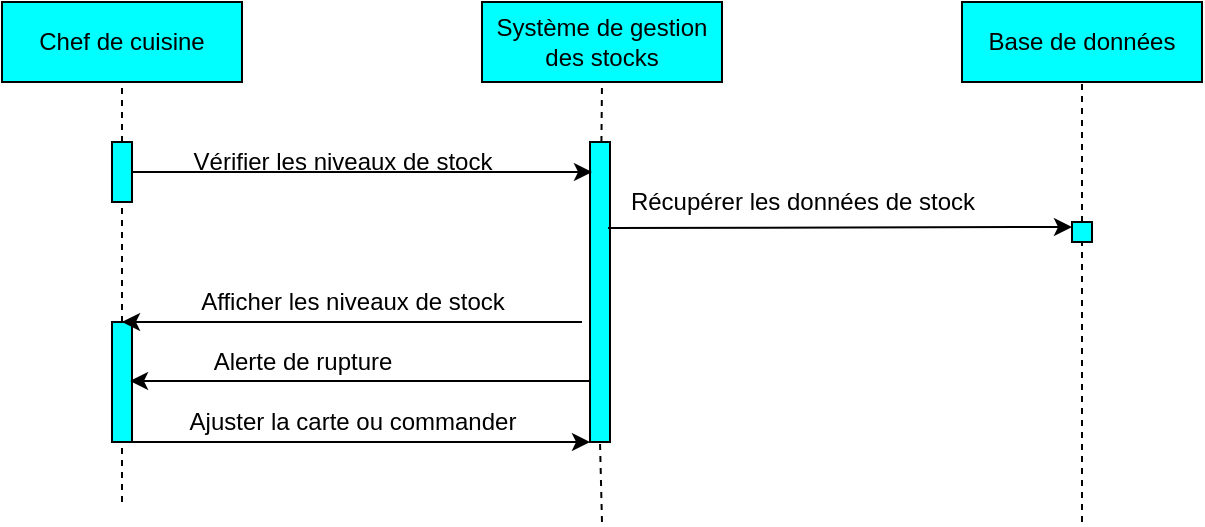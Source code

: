 <mxfile version="13.9.9" type="device" pages="3"><diagram id="nbE9MX5UeNNPaMX9Ueea" name="Gestion de stock"><mxGraphModel dx="1108" dy="502" grid="1" gridSize="10" guides="1" tooltips="1" connect="1" arrows="1" fold="1" page="1" pageScale="1" pageWidth="827" pageHeight="1169" math="0" shadow="0"><root><mxCell id="0"/><mxCell id="1" parent="0"/><mxCell id="9BgTZDb_sT08ReVsSSLf-1" value="Chef de cuisine" style="rounded=0;whiteSpace=wrap;html=1;fillColor=#00FFFF;" parent="1" vertex="1"><mxGeometry x="120" y="80" width="120" height="40" as="geometry"/></mxCell><mxCell id="9BgTZDb_sT08ReVsSSLf-2" value="Système de gestion des stocks" style="rounded=0;whiteSpace=wrap;html=1;fillColor=#00FFFF;" parent="1" vertex="1"><mxGeometry x="360" y="80" width="120" height="40" as="geometry"/></mxCell><mxCell id="9BgTZDb_sT08ReVsSSLf-3" value="Base de données" style="rounded=0;whiteSpace=wrap;html=1;fillColor=#00FFFF;" parent="1" vertex="1"><mxGeometry x="600" y="80" width="120" height="40" as="geometry"/></mxCell><mxCell id="9BgTZDb_sT08ReVsSSLf-4" value="" style="endArrow=none;dashed=1;html=1;entryX=0.5;entryY=1;entryDx=0;entryDy=0;" parent="1" source="9BgTZDb_sT08ReVsSSLf-5" target="9BgTZDb_sT08ReVsSSLf-1" edge="1"><mxGeometry width="50" height="50" relative="1" as="geometry"><mxPoint x="180" y="330" as="sourcePoint"/><mxPoint x="200" y="240" as="targetPoint"/></mxGeometry></mxCell><mxCell id="9BgTZDb_sT08ReVsSSLf-5" value="" style="rounded=0;whiteSpace=wrap;html=1;fillColor=#00FFFF;" parent="1" vertex="1"><mxGeometry x="175" y="150" width="10" height="30" as="geometry"/></mxCell><mxCell id="9BgTZDb_sT08ReVsSSLf-6" value="" style="endArrow=none;dashed=1;html=1;entryX=0.5;entryY=1;entryDx=0;entryDy=0;" parent="1" source="9BgTZDb_sT08ReVsSSLf-11" target="9BgTZDb_sT08ReVsSSLf-5" edge="1"><mxGeometry width="50" height="50" relative="1" as="geometry"><mxPoint x="180" y="330" as="sourcePoint"/><mxPoint x="180" y="120" as="targetPoint"/></mxGeometry></mxCell><mxCell id="9BgTZDb_sT08ReVsSSLf-11" value="" style="rounded=0;whiteSpace=wrap;html=1;fillColor=#00FFFF;" parent="1" vertex="1"><mxGeometry x="175" y="240" width="10" height="60" as="geometry"/></mxCell><mxCell id="9BgTZDb_sT08ReVsSSLf-12" value="" style="endArrow=none;dashed=1;html=1;entryX=0.5;entryY=1;entryDx=0;entryDy=0;" parent="1" target="9BgTZDb_sT08ReVsSSLf-11" edge="1"><mxGeometry width="50" height="50" relative="1" as="geometry"><mxPoint x="180" y="330" as="sourcePoint"/><mxPoint x="180" y="180" as="targetPoint"/></mxGeometry></mxCell><mxCell id="9BgTZDb_sT08ReVsSSLf-13" value="" style="endArrow=none;dashed=1;html=1;entryX=0.5;entryY=1;entryDx=0;entryDy=0;" parent="1" source="9BgTZDb_sT08ReVsSSLf-14" target="9BgTZDb_sT08ReVsSSLf-2" edge="1"><mxGeometry width="50" height="50" relative="1" as="geometry"><mxPoint x="420" y="340" as="sourcePoint"/><mxPoint x="440" y="210" as="targetPoint"/></mxGeometry></mxCell><mxCell id="9BgTZDb_sT08ReVsSSLf-14" value="" style="rounded=0;whiteSpace=wrap;html=1;fillColor=#00FFFF;" parent="1" vertex="1"><mxGeometry x="414" y="150" width="10" height="150" as="geometry"/></mxCell><mxCell id="9BgTZDb_sT08ReVsSSLf-15" value="" style="endArrow=none;dashed=1;html=1;entryX=0.5;entryY=1;entryDx=0;entryDy=0;" parent="1" target="9BgTZDb_sT08ReVsSSLf-14" edge="1"><mxGeometry width="50" height="50" relative="1" as="geometry"><mxPoint x="420" y="340" as="sourcePoint"/><mxPoint x="420" y="120" as="targetPoint"/></mxGeometry></mxCell><mxCell id="9BgTZDb_sT08ReVsSSLf-16" value="" style="endArrow=none;dashed=1;html=1;entryX=0.5;entryY=1;entryDx=0;entryDy=0;" parent="1" source="9BgTZDb_sT08ReVsSSLf-17" target="9BgTZDb_sT08ReVsSSLf-3" edge="1"><mxGeometry width="50" height="50" relative="1" as="geometry"><mxPoint x="660" y="340" as="sourcePoint"/><mxPoint x="660" y="190" as="targetPoint"/></mxGeometry></mxCell><mxCell id="9BgTZDb_sT08ReVsSSLf-17" value="" style="rounded=0;whiteSpace=wrap;html=1;fillColor=#00FFFF;" parent="1" vertex="1"><mxGeometry x="655" y="190" width="10" height="10" as="geometry"/></mxCell><mxCell id="9BgTZDb_sT08ReVsSSLf-18" value="" style="endArrow=none;dashed=1;html=1;entryX=0.5;entryY=1;entryDx=0;entryDy=0;" parent="1" target="9BgTZDb_sT08ReVsSSLf-17" edge="1"><mxGeometry width="50" height="50" relative="1" as="geometry"><mxPoint x="660" y="340" as="sourcePoint"/><mxPoint x="660" y="120" as="targetPoint"/></mxGeometry></mxCell><mxCell id="9BgTZDb_sT08ReVsSSLf-19" value="" style="endArrow=classic;html=1;exitX=1;exitY=0.5;exitDx=0;exitDy=0;entryX=0.1;entryY=0.1;entryDx=0;entryDy=0;entryPerimeter=0;" parent="1" source="9BgTZDb_sT08ReVsSSLf-5" target="9BgTZDb_sT08ReVsSSLf-14" edge="1"><mxGeometry width="50" height="50" relative="1" as="geometry"><mxPoint x="260" y="230" as="sourcePoint"/><mxPoint x="310" y="180" as="targetPoint"/></mxGeometry></mxCell><mxCell id="9BgTZDb_sT08ReVsSSLf-20" value="Vérifier les niveaux de stock" style="text;html=1;align=center;verticalAlign=middle;resizable=0;points=[];autosize=1;" parent="1" vertex="1"><mxGeometry x="210" y="150" width="160" height="20" as="geometry"/></mxCell><mxCell id="9BgTZDb_sT08ReVsSSLf-22" value="" style="endArrow=classic;html=1;entryX=0.5;entryY=0;entryDx=0;entryDy=0;" parent="1" target="9BgTZDb_sT08ReVsSSLf-11" edge="1"><mxGeometry width="50" height="50" relative="1" as="geometry"><mxPoint x="410" y="240" as="sourcePoint"/><mxPoint x="190" y="240" as="targetPoint"/></mxGeometry></mxCell><mxCell id="9BgTZDb_sT08ReVsSSLf-23" value="Afficher les niveaux de stock" style="text;html=1;align=center;verticalAlign=middle;resizable=0;points=[];autosize=1;" parent="1" vertex="1"><mxGeometry x="210" y="220" width="170" height="20" as="geometry"/></mxCell><mxCell id="9BgTZDb_sT08ReVsSSLf-24" value="" style="endArrow=classic;html=1;entryX=0.5;entryY=0;entryDx=0;entryDy=0;" parent="1" edge="1"><mxGeometry width="50" height="50" relative="1" as="geometry"><mxPoint x="414" y="269.5" as="sourcePoint"/><mxPoint x="184" y="269.5" as="targetPoint"/></mxGeometry></mxCell><mxCell id="9BgTZDb_sT08ReVsSSLf-25" value="Alerte de rupture" style="text;html=1;align=center;verticalAlign=middle;resizable=0;points=[];autosize=1;" parent="1" vertex="1"><mxGeometry x="220" y="250" width="100" height="20" as="geometry"/></mxCell><mxCell id="9BgTZDb_sT08ReVsSSLf-26" value="" style="endArrow=classic;html=1;entryX=0;entryY=1;entryDx=0;entryDy=0;exitX=1;exitY=1;exitDx=0;exitDy=0;" parent="1" source="9BgTZDb_sT08ReVsSSLf-11" target="9BgTZDb_sT08ReVsSSLf-14" edge="1"><mxGeometry width="50" height="50" relative="1" as="geometry"><mxPoint x="430" y="260" as="sourcePoint"/><mxPoint x="200" y="260" as="targetPoint"/></mxGeometry></mxCell><mxCell id="9BgTZDb_sT08ReVsSSLf-27" value="Ajuster la carte ou commander" style="text;html=1;align=center;verticalAlign=middle;resizable=0;points=[];autosize=1;" parent="1" vertex="1"><mxGeometry x="205" y="280" width="180" height="20" as="geometry"/></mxCell><mxCell id="9BgTZDb_sT08ReVsSSLf-29" value="" style="endArrow=classic;html=1;entryX=0;entryY=0.25;entryDx=0;entryDy=0;" parent="1" target="9BgTZDb_sT08ReVsSSLf-17" edge="1"><mxGeometry width="50" height="50" relative="1" as="geometry"><mxPoint x="423" y="193" as="sourcePoint"/><mxPoint x="520" y="220" as="targetPoint"/></mxGeometry></mxCell><mxCell id="9BgTZDb_sT08ReVsSSLf-30" value="Récupérer les données de stock" style="text;html=1;align=center;verticalAlign=middle;resizable=0;points=[];autosize=1;" parent="1" vertex="1"><mxGeometry x="425" y="170" width="190" height="20" as="geometry"/></mxCell></root></mxGraphModel></diagram><diagram id="dXnHBDw2PCTPM1rEjdw_" name="Réservation d'une table"><mxGraphModel dx="1108" dy="502" grid="1" gridSize="10" guides="1" tooltips="1" connect="1" arrows="1" fold="1" page="1" pageScale="1" pageWidth="827" pageHeight="1169" math="0" shadow="0"><root><mxCell id="BA9nvShteeo_flW9TwPH-0"/><mxCell id="BA9nvShteeo_flW9TwPH-1" parent="BA9nvShteeo_flW9TwPH-0"/><mxCell id="BOyaKr5T3Q2LGdPtwwC9-34" value="" style="rounded=0;whiteSpace=wrap;html=1;fillColor=#FFFFFF;" vertex="1" parent="BA9nvShteeo_flW9TwPH-1"><mxGeometry x="30" y="250" width="800" height="300" as="geometry"/></mxCell><mxCell id="BA9nvShteeo_flW9TwPH-2" value="Client" style="shape=umlActor;verticalLabelPosition=bottom;verticalAlign=top;html=1;outlineConnect=0;fillColor=#00CCCC;" vertex="1" parent="BA9nvShteeo_flW9TwPH-1"><mxGeometry x="80" y="40" width="20" height="30" as="geometry"/></mxCell><mxCell id="BA9nvShteeo_flW9TwPH-10" value="Maitre d'hotel&lt;br&gt;" style="shape=umlActor;verticalLabelPosition=bottom;verticalAlign=top;html=1;outlineConnect=0;fillColor=#00CCCC;" vertex="1" parent="BA9nvShteeo_flW9TwPH-1"><mxGeometry x="300" y="40" width="20" height="30" as="geometry"/></mxCell><mxCell id="BOyaKr5T3Q2LGdPtwwC9-0" value="Système de gestion des réservations" style="rounded=0;whiteSpace=wrap;html=1;fillColor=#00CCCC;" vertex="1" parent="BA9nvShteeo_flW9TwPH-1"><mxGeometry x="480" y="40" width="120" height="40" as="geometry"/></mxCell><mxCell id="BOyaKr5T3Q2LGdPtwwC9-1" value="Réservation" style="rounded=0;whiteSpace=wrap;html=1;fillColor=#00CCCC;" vertex="1" parent="BA9nvShteeo_flW9TwPH-1"><mxGeometry x="720" y="40" width="120" height="40" as="geometry"/></mxCell><mxCell id="BOyaKr5T3Q2LGdPtwwC9-2" value="" style="rounded=0;whiteSpace=wrap;html=1;fillColor=#00CCCC;" vertex="1" parent="BA9nvShteeo_flW9TwPH-1"><mxGeometry x="85" y="90" width="10" height="480" as="geometry"/></mxCell><mxCell id="BOyaKr5T3Q2LGdPtwwC9-3" value="" style="rounded=0;whiteSpace=wrap;html=1;fillColor=#00CCCC;" vertex="1" parent="BA9nvShteeo_flW9TwPH-1"><mxGeometry x="305" y="90" width="10" height="480" as="geometry"/></mxCell><mxCell id="BOyaKr5T3Q2LGdPtwwC9-4" value="" style="endArrow=classic;html=1;exitX=1.5;exitY=0.146;exitDx=0;exitDy=0;exitPerimeter=0;entryX=0.2;entryY=0.15;entryDx=0;entryDy=0;entryPerimeter=0;" edge="1" parent="BA9nvShteeo_flW9TwPH-1" source="BOyaKr5T3Q2LGdPtwwC9-2" target="BOyaKr5T3Q2LGdPtwwC9-3"><mxGeometry width="50" height="50" relative="1" as="geometry"><mxPoint x="90" y="210" as="sourcePoint"/><mxPoint x="140" y="160" as="targetPoint"/></mxGeometry></mxCell><mxCell id="BOyaKr5T3Q2LGdPtwwC9-5" value="Demande de réservation" style="text;html=1;align=center;verticalAlign=middle;resizable=0;points=[];autosize=1;" vertex="1" parent="BA9nvShteeo_flW9TwPH-1"><mxGeometry x="130" y="140" width="150" height="20" as="geometry"/></mxCell><mxCell id="BOyaKr5T3Q2LGdPtwwC9-6" value="" style="endArrow=none;dashed=1;html=1;entryX=0.5;entryY=1;entryDx=0;entryDy=0;" edge="1" parent="BA9nvShteeo_flW9TwPH-1" target="BOyaKr5T3Q2LGdPtwwC9-0"><mxGeometry width="50" height="50" relative="1" as="geometry"><mxPoint x="540" y="570" as="sourcePoint"/><mxPoint x="620" y="180" as="targetPoint"/></mxGeometry></mxCell><mxCell id="BOyaKr5T3Q2LGdPtwwC9-9" value="" style="endArrow=classic;html=1;" edge="1" parent="BA9nvShteeo_flW9TwPH-1"><mxGeometry width="50" height="50" relative="1" as="geometry"><mxPoint x="315" y="200" as="sourcePoint"/><mxPoint x="540" y="200" as="targetPoint"/></mxGeometry></mxCell><mxCell id="BOyaKr5T3Q2LGdPtwwC9-11" value="Enregistre la demande" style="text;html=1;align=center;verticalAlign=middle;resizable=0;points=[];autosize=1;" vertex="1" parent="BA9nvShteeo_flW9TwPH-1"><mxGeometry x="344" y="180" width="140" height="20" as="geometry"/></mxCell><mxCell id="BOyaKr5T3Q2LGdPtwwC9-13" value="" style="endArrow=none;dashed=1;html=1;entryX=0.5;entryY=1;entryDx=0;entryDy=0;" edge="1" parent="BA9nvShteeo_flW9TwPH-1" target="BOyaKr5T3Q2LGdPtwwC9-1"><mxGeometry width="50" height="50" relative="1" as="geometry"><mxPoint x="780" y="570" as="sourcePoint"/><mxPoint x="770" y="100" as="targetPoint"/></mxGeometry></mxCell><mxCell id="BOyaKr5T3Q2LGdPtwwC9-14" value="" style="endArrow=classic;html=1;" edge="1" parent="BA9nvShteeo_flW9TwPH-1"><mxGeometry width="50" height="50" relative="1" as="geometry"><mxPoint x="540" y="240" as="sourcePoint"/><mxPoint x="780" y="240" as="targetPoint"/></mxGeometry></mxCell><mxCell id="BOyaKr5T3Q2LGdPtwwC9-15" value="Vérifie la disponibilité des tables&amp;nbsp;" style="text;html=1;align=center;verticalAlign=middle;resizable=0;points=[];autosize=1;" vertex="1" parent="BA9nvShteeo_flW9TwPH-1"><mxGeometry x="560" y="220" width="190" height="20" as="geometry"/></mxCell><mxCell id="BOyaKr5T3Q2LGdPtwwC9-17" value="" style="endArrow=classic;html=1;" edge="1" parent="BA9nvShteeo_flW9TwPH-1"><mxGeometry width="50" height="50" relative="1" as="geometry"><mxPoint x="780" y="290" as="sourcePoint"/><mxPoint x="540" y="290" as="targetPoint"/></mxGeometry></mxCell><mxCell id="BOyaKr5T3Q2LGdPtwwC9-18" value="Confirme la disponibilité" style="text;html=1;align=center;verticalAlign=middle;resizable=0;points=[];autosize=1;" vertex="1" parent="BA9nvShteeo_flW9TwPH-1"><mxGeometry x="560" y="270" width="140" height="20" as="geometry"/></mxCell><mxCell id="BOyaKr5T3Q2LGdPtwwC9-19" value="" style="endArrow=classic;html=1;" edge="1" parent="BA9nvShteeo_flW9TwPH-1"><mxGeometry width="50" height="50" relative="1" as="geometry"><mxPoint x="780" y="370" as="sourcePoint"/><mxPoint x="540" y="370" as="targetPoint"/></mxGeometry></mxCell><mxCell id="BOyaKr5T3Q2LGdPtwwC9-20" value="Réservation enregistrée" style="text;html=1;align=center;verticalAlign=middle;resizable=0;points=[];autosize=1;" vertex="1" parent="BA9nvShteeo_flW9TwPH-1"><mxGeometry x="570" y="350" width="140" height="20" as="geometry"/></mxCell><mxCell id="BOyaKr5T3Q2LGdPtwwC9-21" value="" style="endArrow=classic;html=1;" edge="1" parent="BA9nvShteeo_flW9TwPH-1"><mxGeometry width="50" height="50" relative="1" as="geometry"><mxPoint x="540" y="330" as="sourcePoint"/><mxPoint x="780" y="330" as="targetPoint"/></mxGeometry></mxCell><mxCell id="BOyaKr5T3Q2LGdPtwwC9-22" value="Enregistre la réservation" style="text;html=1;align=center;verticalAlign=middle;resizable=0;points=[];autosize=1;" vertex="1" parent="BA9nvShteeo_flW9TwPH-1"><mxGeometry x="555" y="310" width="150" height="20" as="geometry"/></mxCell><mxCell id="BOyaKr5T3Q2LGdPtwwC9-23" value="" style="endArrow=classic;html=1;" edge="1" parent="BA9nvShteeo_flW9TwPH-1"><mxGeometry width="50" height="50" relative="1" as="geometry"><mxPoint x="540" y="410" as="sourcePoint"/><mxPoint x="310" y="410" as="targetPoint"/></mxGeometry></mxCell><mxCell id="BOyaKr5T3Q2LGdPtwwC9-24" value="Confirme la réservation" style="text;html=1;align=center;verticalAlign=middle;resizable=0;points=[];autosize=1;" vertex="1" parent="BA9nvShteeo_flW9TwPH-1"><mxGeometry x="344" y="390" width="140" height="20" as="geometry"/></mxCell><mxCell id="BOyaKr5T3Q2LGdPtwwC9-25" value="" style="endArrow=classic;html=1;exitX=0.1;exitY=0.729;exitDx=0;exitDy=0;exitPerimeter=0;" edge="1" parent="BA9nvShteeo_flW9TwPH-1" source="BOyaKr5T3Q2LGdPtwwC9-3"><mxGeometry width="50" height="50" relative="1" as="geometry"><mxPoint x="300" y="440" as="sourcePoint"/><mxPoint x="90" y="440" as="targetPoint"/></mxGeometry></mxCell><mxCell id="BOyaKr5T3Q2LGdPtwwC9-26" value="Réservation confirmée" style="text;html=1;align=center;verticalAlign=middle;resizable=0;points=[];autosize=1;" vertex="1" parent="BA9nvShteeo_flW9TwPH-1"><mxGeometry x="120" y="420" width="140" height="20" as="geometry"/></mxCell><mxCell id="BOyaKr5T3Q2LGdPtwwC9-27" value="" style="endArrow=none;dashed=1;html=1;dashPattern=1 3;strokeWidth=2;exitX=1;exitY=0.75;exitDx=0;exitDy=0;" edge="1" parent="BA9nvShteeo_flW9TwPH-1" source="BOyaKr5T3Q2LGdPtwwC9-2"><mxGeometry width="50" height="50" relative="1" as="geometry"><mxPoint x="540" y="520" as="sourcePoint"/><mxPoint x="780" y="450" as="targetPoint"/></mxGeometry></mxCell><mxCell id="BOyaKr5T3Q2LGdPtwwC9-28" value="" style="endArrow=classic;html=1;" edge="1" parent="BA9nvShteeo_flW9TwPH-1"><mxGeometry width="50" height="50" relative="1" as="geometry"><mxPoint x="780" y="480" as="sourcePoint"/><mxPoint x="540" y="480" as="targetPoint"/></mxGeometry></mxCell><mxCell id="BOyaKr5T3Q2LGdPtwwC9-29" value="Retourne indisponibilité" style="text;html=1;align=center;verticalAlign=middle;resizable=0;points=[];autosize=1;" vertex="1" parent="BA9nvShteeo_flW9TwPH-1"><mxGeometry x="580" y="460" width="140" height="20" as="geometry"/></mxCell><mxCell id="BOyaKr5T3Q2LGdPtwwC9-30" value="" style="endArrow=classic;html=1;entryX=1.2;entryY=0.873;entryDx=0;entryDy=0;entryPerimeter=0;" edge="1" parent="BA9nvShteeo_flW9TwPH-1" target="BOyaKr5T3Q2LGdPtwwC9-3"><mxGeometry width="50" height="50" relative="1" as="geometry"><mxPoint x="540" y="510" as="sourcePoint"/><mxPoint x="420" y="500" as="targetPoint"/></mxGeometry></mxCell><mxCell id="BOyaKr5T3Q2LGdPtwwC9-31" value="Informe de l'indisponibilité" style="text;html=1;align=center;verticalAlign=middle;resizable=0;points=[];autosize=1;" vertex="1" parent="BA9nvShteeo_flW9TwPH-1"><mxGeometry x="355" y="490" width="150" height="20" as="geometry"/></mxCell><mxCell id="BOyaKr5T3Q2LGdPtwwC9-32" value="" style="endArrow=classic;html=1;entryX=1.1;entryY=0.91;entryDx=0;entryDy=0;entryPerimeter=0;exitX=0.1;exitY=0.917;exitDx=0;exitDy=0;exitPerimeter=0;" edge="1" parent="BA9nvShteeo_flW9TwPH-1" source="BOyaKr5T3Q2LGdPtwwC9-3" target="BOyaKr5T3Q2LGdPtwwC9-2"><mxGeometry width="50" height="50" relative="1" as="geometry"><mxPoint x="150" y="570" as="sourcePoint"/><mxPoint x="200" y="520" as="targetPoint"/></mxGeometry></mxCell><mxCell id="BOyaKr5T3Q2LGdPtwwC9-33" value="Aucune table disponible" style="text;html=1;align=center;verticalAlign=middle;resizable=0;points=[];autosize=1;" vertex="1" parent="BA9nvShteeo_flW9TwPH-1"><mxGeometry x="120" y="510" width="140" height="20" as="geometry"/></mxCell><mxCell id="BOyaKr5T3Q2LGdPtwwC9-35" value="Alt" style="shape=card;whiteSpace=wrap;html=1;fillColor=#FFFFFF;direction=west;size=20;" vertex="1" parent="BA9nvShteeo_flW9TwPH-1"><mxGeometry x="30" y="250" width="60" height="10" as="geometry"/></mxCell><mxCell id="BOyaKr5T3Q2LGdPtwwC9-37" value="[Table disponible]" style="text;html=1;strokeColor=none;fillColor=none;align=center;verticalAlign=middle;whiteSpace=wrap;rounded=0;" vertex="1" parent="BA9nvShteeo_flW9TwPH-1"><mxGeometry x="110" y="250" width="100" height="20" as="geometry"/></mxCell><mxCell id="BOyaKr5T3Q2LGdPtwwC9-38" value="[Table indisponible]" style="text;html=1;strokeColor=none;fillColor=none;align=center;verticalAlign=middle;whiteSpace=wrap;rounded=0;" vertex="1" parent="BA9nvShteeo_flW9TwPH-1"><mxGeometry x="100" y="450" width="105" height="20" as="geometry"/></mxCell></root></mxGraphModel></diagram><diagram id="A741nYXvmnVwMPcTPWdd" name="Page-3"><mxGraphModel dx="1108" dy="502" grid="1" gridSize="10" guides="1" tooltips="1" connect="1" arrows="1" fold="1" page="1" pageScale="1" pageWidth="827" pageHeight="1169" math="0" shadow="0"><root><mxCell id="7FGzeK-1LlkZouflXumW-0"/><mxCell id="7FGzeK-1LlkZouflXumW-1" parent="7FGzeK-1LlkZouflXumW-0"/><mxCell id="7FGzeK-1LlkZouflXumW-2" value="Serveur" style="shape=umlActor;verticalLabelPosition=bottom;verticalAlign=top;html=1;outlineConnect=0;fillColor=#00CCCC;" vertex="1" parent="7FGzeK-1LlkZouflXumW-1"><mxGeometry x="870" y="40" width="20" height="30" as="geometry"/></mxCell><mxCell id="7FGzeK-1LlkZouflXumW-3" value="Chef de rang" style="shape=umlActor;verticalLabelPosition=bottom;verticalAlign=top;html=1;outlineConnect=0;fillColor=#00CCCC;" vertex="1" parent="7FGzeK-1LlkZouflXumW-1"><mxGeometry x="250" y="40" width="20" height="30" as="geometry"/></mxCell><mxCell id="7FGzeK-1LlkZouflXumW-4" value="Chef de partie" style="rounded=0;whiteSpace=wrap;html=1;fillColor=#00CCCC;" vertex="1" parent="7FGzeK-1LlkZouflXumW-1"><mxGeometry x="413.5" y="40" width="116.5" height="40" as="geometry"/></mxCell><mxCell id="7FGzeK-1LlkZouflXumW-5" value="Stock d'ingrédients" style="rounded=0;whiteSpace=wrap;html=1;fillColor=#00CCCC;" vertex="1" parent="7FGzeK-1LlkZouflXumW-1"><mxGeometry x="640" y="40" width="116.5" height="40" as="geometry"/></mxCell><mxCell id="7FGzeK-1LlkZouflXumW-7" value="Client" style="shape=umlActor;verticalLabelPosition=bottom;verticalAlign=top;html=1;outlineConnect=0;fillColor=#00CCCC;" vertex="1" parent="7FGzeK-1LlkZouflXumW-1"><mxGeometry x="90" y="40" width="20" height="30" as="geometry"/></mxCell><mxCell id="7FGzeK-1LlkZouflXumW-8" value="" style="rounded=0;whiteSpace=wrap;html=1;fillColor=#00CCCC;" vertex="1" parent="7FGzeK-1LlkZouflXumW-1"><mxGeometry x="95" y="100" width="10" height="470" as="geometry"/></mxCell><mxCell id="7FGzeK-1LlkZouflXumW-13" value="" style="rounded=0;whiteSpace=wrap;html=1;fillColor=#00CCCC;" vertex="1" parent="7FGzeK-1LlkZouflXumW-1"><mxGeometry x="255" y="100" width="10" height="470" as="geometry"/></mxCell><mxCell id="7FGzeK-1LlkZouflXumW-14" value="" style="endArrow=none;dashed=1;html=1;entryX=0.5;entryY=1;entryDx=0;entryDy=0;" edge="1" parent="7FGzeK-1LlkZouflXumW-1" target="7FGzeK-1LlkZouflXumW-4"><mxGeometry width="50" height="50" relative="1" as="geometry"><mxPoint x="472" y="560" as="sourcePoint"/><mxPoint x="460" y="90" as="targetPoint"/></mxGeometry></mxCell><mxCell id="7FGzeK-1LlkZouflXumW-15" value="" style="endArrow=none;dashed=1;html=1;entryX=0.5;entryY=1;entryDx=0;entryDy=0;" edge="1" parent="7FGzeK-1LlkZouflXumW-1" target="7FGzeK-1LlkZouflXumW-5"><mxGeometry width="50" height="50" relative="1" as="geometry"><mxPoint x="700" y="585" as="sourcePoint"/><mxPoint x="697.75" y="105" as="targetPoint"/></mxGeometry></mxCell><mxCell id="7FGzeK-1LlkZouflXumW-16" value="" style="endArrow=none;dashed=1;html=1;dashPattern=1 3;strokeWidth=2;" edge="1" parent="7FGzeK-1LlkZouflXumW-1"><mxGeometry width="50" height="50" relative="1" as="geometry"><mxPoint x="880" y="580" as="sourcePoint"/><mxPoint x="880" y="90" as="targetPoint"/></mxGeometry></mxCell><mxCell id="7FGzeK-1LlkZouflXumW-17" value="" style="endArrow=classic;html=1;exitX=1.2;exitY=0.132;exitDx=0;exitDy=0;exitPerimeter=0;entryX=0.5;entryY=0.132;entryDx=0;entryDy=0;entryPerimeter=0;" edge="1" parent="7FGzeK-1LlkZouflXumW-1" source="7FGzeK-1LlkZouflXumW-8" target="7FGzeK-1LlkZouflXumW-13"><mxGeometry width="50" height="50" relative="1" as="geometry"><mxPoint x="160" y="160" as="sourcePoint"/><mxPoint x="210" y="110" as="targetPoint"/></mxGeometry></mxCell><mxCell id="7FGzeK-1LlkZouflXumW-18" value="Commande un plat" style="text;html=1;align=center;verticalAlign=middle;resizable=0;points=[];autosize=1;" vertex="1" parent="7FGzeK-1LlkZouflXumW-1"><mxGeometry x="110" y="140" width="120" height="20" as="geometry"/></mxCell></root></mxGraphModel></diagram></mxfile>